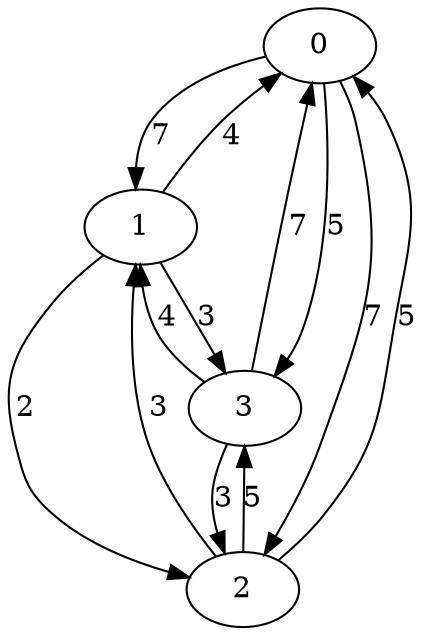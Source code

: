 strict digraph "" {
	0 -> 1	[label=7];
	0 -> 2	[label=7];
	0 -> 3	[label=5];
	1 -> 0	[label=4];
	1 -> 2	[label=2];
	1 -> 3	[label=3];
	2 -> 0	[label=5];
	2 -> 1	[label=3];
	2 -> 3	[label=5];
	3 -> 0	[label=7];
	3 -> 1	[label=4];
	3 -> 2	[label=3];
}
